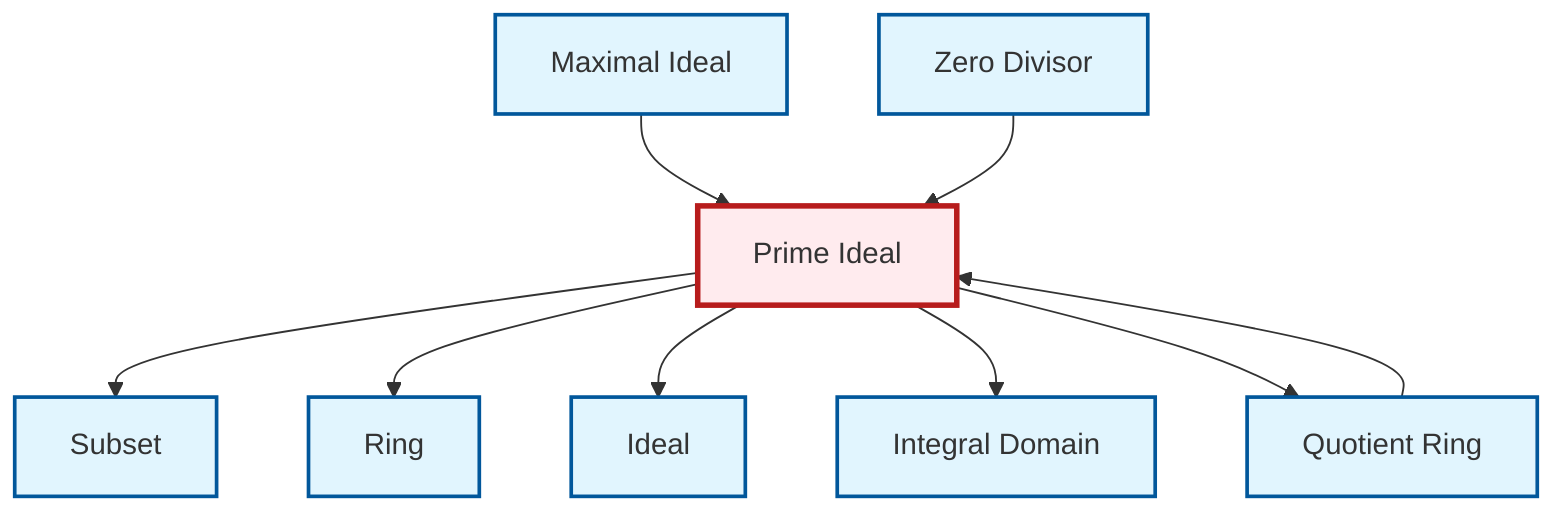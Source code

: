 graph TD
    classDef definition fill:#e1f5fe,stroke:#01579b,stroke-width:2px
    classDef theorem fill:#f3e5f5,stroke:#4a148c,stroke-width:2px
    classDef axiom fill:#fff3e0,stroke:#e65100,stroke-width:2px
    classDef example fill:#e8f5e9,stroke:#1b5e20,stroke-width:2px
    classDef current fill:#ffebee,stroke:#b71c1c,stroke-width:3px
    def-ideal["Ideal"]:::definition
    def-subset["Subset"]:::definition
    def-prime-ideal["Prime Ideal"]:::definition
    def-quotient-ring["Quotient Ring"]:::definition
    def-zero-divisor["Zero Divisor"]:::definition
    def-ring["Ring"]:::definition
    def-maximal-ideal["Maximal Ideal"]:::definition
    def-integral-domain["Integral Domain"]:::definition
    def-prime-ideal --> def-subset
    def-quotient-ring --> def-prime-ideal
    def-maximal-ideal --> def-prime-ideal
    def-prime-ideal --> def-ring
    def-prime-ideal --> def-ideal
    def-zero-divisor --> def-prime-ideal
    def-prime-ideal --> def-integral-domain
    def-prime-ideal --> def-quotient-ring
    class def-prime-ideal current